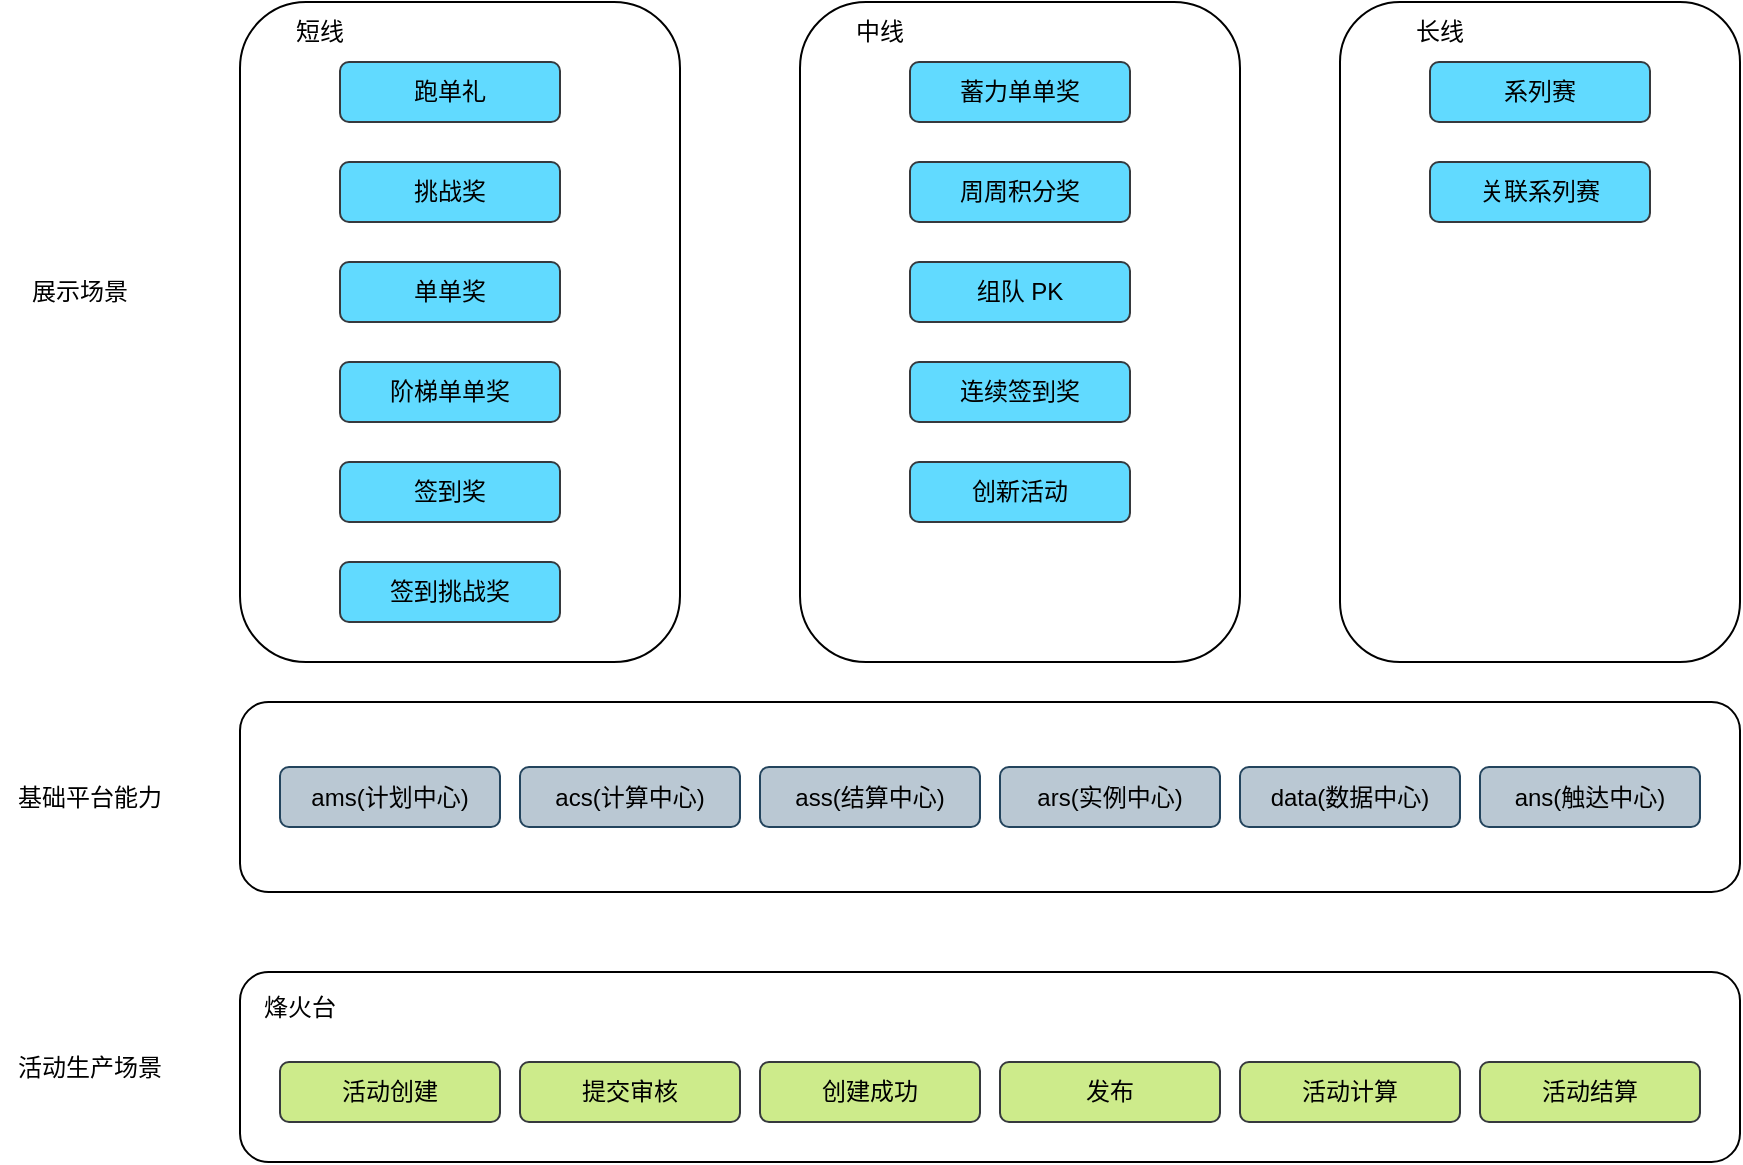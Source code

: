 <mxfile version="22.1.16" type="github">
  <diagram id="8YFWgbgVcO6-vwJ8IvwV" name="第 1 页">
    <mxGraphModel dx="1642" dy="704" grid="1" gridSize="10" guides="1" tooltips="1" connect="1" arrows="1" fold="1" page="0" pageScale="1" pageWidth="827" pageHeight="1169" math="0" shadow="0">
      <root>
        <mxCell id="0" />
        <mxCell id="1" parent="0" />
        <mxCell id="nUZS-_edcsPRgrgGCuFx-1" value="" style="rounded=1;whiteSpace=wrap;html=1;" parent="1" vertex="1">
          <mxGeometry x="50" y="70" width="220" height="330" as="geometry" />
        </mxCell>
        <mxCell id="hgzIw1-CkxO_cI2bNOXv-1" value="" style="rounded=1;whiteSpace=wrap;html=1;" vertex="1" parent="1">
          <mxGeometry x="330" y="70" width="220" height="330" as="geometry" />
        </mxCell>
        <mxCell id="hgzIw1-CkxO_cI2bNOXv-2" value="" style="rounded=1;whiteSpace=wrap;html=1;" vertex="1" parent="1">
          <mxGeometry x="600" y="70" width="200" height="330" as="geometry" />
        </mxCell>
        <mxCell id="hgzIw1-CkxO_cI2bNOXv-3" value="短线" style="text;html=1;strokeColor=none;fillColor=none;align=center;verticalAlign=middle;whiteSpace=wrap;rounded=0;" vertex="1" parent="1">
          <mxGeometry x="60" y="70" width="60" height="30" as="geometry" />
        </mxCell>
        <mxCell id="hgzIw1-CkxO_cI2bNOXv-4" value="中线" style="text;html=1;strokeColor=none;fillColor=none;align=center;verticalAlign=middle;whiteSpace=wrap;rounded=0;" vertex="1" parent="1">
          <mxGeometry x="340" y="70" width="60" height="30" as="geometry" />
        </mxCell>
        <mxCell id="hgzIw1-CkxO_cI2bNOXv-5" value="长线" style="text;html=1;strokeColor=none;fillColor=none;align=center;verticalAlign=middle;whiteSpace=wrap;rounded=0;" vertex="1" parent="1">
          <mxGeometry x="620" y="70" width="60" height="30" as="geometry" />
        </mxCell>
        <mxCell id="hgzIw1-CkxO_cI2bNOXv-6" value="展示场景" style="text;html=1;strokeColor=none;fillColor=none;align=center;verticalAlign=middle;whiteSpace=wrap;rounded=0;" vertex="1" parent="1">
          <mxGeometry x="-60" y="200" width="60" height="30" as="geometry" />
        </mxCell>
        <mxCell id="hgzIw1-CkxO_cI2bNOXv-7" value="基础平台能力" style="text;html=1;strokeColor=none;fillColor=none;align=center;verticalAlign=middle;whiteSpace=wrap;rounded=0;" vertex="1" parent="1">
          <mxGeometry x="-70" y="452.5" width="90" height="30" as="geometry" />
        </mxCell>
        <mxCell id="hgzIw1-CkxO_cI2bNOXv-8" value="" style="rounded=1;whiteSpace=wrap;html=1;" vertex="1" parent="1">
          <mxGeometry x="50" y="420" width="750" height="95" as="geometry" />
        </mxCell>
        <mxCell id="hgzIw1-CkxO_cI2bNOXv-12" value="跑单礼" style="rounded=1;whiteSpace=wrap;html=1;fillColor=#61DAFF;strokeColor=#36393d;" vertex="1" parent="1">
          <mxGeometry x="100" y="100" width="110" height="30" as="geometry" />
        </mxCell>
        <mxCell id="hgzIw1-CkxO_cI2bNOXv-13" value="挑战奖" style="rounded=1;whiteSpace=wrap;html=1;fillColor=#61DAFF;strokeColor=#36393d;" vertex="1" parent="1">
          <mxGeometry x="100" y="150" width="110" height="30" as="geometry" />
        </mxCell>
        <mxCell id="hgzIw1-CkxO_cI2bNOXv-14" value="单单奖" style="rounded=1;whiteSpace=wrap;html=1;fillColor=#61DAFF;strokeColor=#36393d;" vertex="1" parent="1">
          <mxGeometry x="100" y="200" width="110" height="30" as="geometry" />
        </mxCell>
        <mxCell id="hgzIw1-CkxO_cI2bNOXv-15" value="阶梯单单奖" style="rounded=1;whiteSpace=wrap;html=1;fillColor=#61DAFF;strokeColor=#36393d;" vertex="1" parent="1">
          <mxGeometry x="100" y="250" width="110" height="30" as="geometry" />
        </mxCell>
        <mxCell id="hgzIw1-CkxO_cI2bNOXv-16" value="签到奖" style="rounded=1;whiteSpace=wrap;html=1;fillColor=#61DAFF;strokeColor=#36393d;" vertex="1" parent="1">
          <mxGeometry x="100" y="300" width="110" height="30" as="geometry" />
        </mxCell>
        <mxCell id="hgzIw1-CkxO_cI2bNOXv-17" value="签到挑战奖" style="rounded=1;whiteSpace=wrap;html=1;fillColor=#61DAFF;strokeColor=#36393d;" vertex="1" parent="1">
          <mxGeometry x="100" y="350" width="110" height="30" as="geometry" />
        </mxCell>
        <mxCell id="hgzIw1-CkxO_cI2bNOXv-20" value="蓄力单单奖" style="rounded=1;whiteSpace=wrap;html=1;fillColor=#61DAFF;strokeColor=#36393d;" vertex="1" parent="1">
          <mxGeometry x="385" y="100" width="110" height="30" as="geometry" />
        </mxCell>
        <mxCell id="hgzIw1-CkxO_cI2bNOXv-21" value="周周积分奖" style="rounded=1;whiteSpace=wrap;html=1;fillColor=#61DAFF;strokeColor=#36393d;" vertex="1" parent="1">
          <mxGeometry x="385" y="150" width="110" height="30" as="geometry" />
        </mxCell>
        <mxCell id="hgzIw1-CkxO_cI2bNOXv-22" value="组队 PK" style="rounded=1;whiteSpace=wrap;html=1;fillColor=#61DAFF;strokeColor=#36393d;" vertex="1" parent="1">
          <mxGeometry x="385" y="200" width="110" height="30" as="geometry" />
        </mxCell>
        <mxCell id="hgzIw1-CkxO_cI2bNOXv-23" value="连续签到奖" style="rounded=1;whiteSpace=wrap;html=1;fillColor=#61DAFF;strokeColor=#36393d;" vertex="1" parent="1">
          <mxGeometry x="385" y="250" width="110" height="30" as="geometry" />
        </mxCell>
        <mxCell id="hgzIw1-CkxO_cI2bNOXv-24" value="创新活动" style="rounded=1;whiteSpace=wrap;html=1;fillColor=#61DAFF;strokeColor=#36393d;" vertex="1" parent="1">
          <mxGeometry x="385" y="300" width="110" height="30" as="geometry" />
        </mxCell>
        <mxCell id="hgzIw1-CkxO_cI2bNOXv-26" value="系列赛" style="rounded=1;whiteSpace=wrap;html=1;fillColor=#61DAFF;strokeColor=#36393d;" vertex="1" parent="1">
          <mxGeometry x="645" y="100" width="110" height="30" as="geometry" />
        </mxCell>
        <mxCell id="hgzIw1-CkxO_cI2bNOXv-27" value="关联系列赛" style="rounded=1;whiteSpace=wrap;html=1;fillColor=#61DAFF;strokeColor=#36393d;" vertex="1" parent="1">
          <mxGeometry x="645" y="150" width="110" height="30" as="geometry" />
        </mxCell>
        <mxCell id="hgzIw1-CkxO_cI2bNOXv-28" value="活动生产场景" style="text;html=1;strokeColor=none;fillColor=none;align=center;verticalAlign=middle;whiteSpace=wrap;rounded=0;" vertex="1" parent="1">
          <mxGeometry x="-70" y="587.5" width="90" height="30" as="geometry" />
        </mxCell>
        <mxCell id="hgzIw1-CkxO_cI2bNOXv-29" value="" style="rounded=1;whiteSpace=wrap;html=1;" vertex="1" parent="1">
          <mxGeometry x="50" y="555" width="750" height="95" as="geometry" />
        </mxCell>
        <mxCell id="hgzIw1-CkxO_cI2bNOXv-30" value="烽火台" style="text;html=1;strokeColor=none;fillColor=none;align=center;verticalAlign=middle;whiteSpace=wrap;rounded=0;" vertex="1" parent="1">
          <mxGeometry x="50" y="557.5" width="60" height="30" as="geometry" />
        </mxCell>
        <mxCell id="hgzIw1-CkxO_cI2bNOXv-31" value="ams(计划中心)" style="rounded=1;whiteSpace=wrap;html=1;fillColor=#bac8d3;strokeColor=#23445d;" vertex="1" parent="1">
          <mxGeometry x="70" y="452.5" width="110" height="30" as="geometry" />
        </mxCell>
        <mxCell id="hgzIw1-CkxO_cI2bNOXv-32" value="acs(计算中心)" style="rounded=1;whiteSpace=wrap;html=1;fillColor=#bac8d3;strokeColor=#23445d;" vertex="1" parent="1">
          <mxGeometry x="190" y="452.5" width="110" height="30" as="geometry" />
        </mxCell>
        <mxCell id="hgzIw1-CkxO_cI2bNOXv-33" value="ass(结算中心)" style="rounded=1;whiteSpace=wrap;html=1;fillColor=#bac8d3;strokeColor=#23445d;" vertex="1" parent="1">
          <mxGeometry x="310" y="452.5" width="110" height="30" as="geometry" />
        </mxCell>
        <mxCell id="hgzIw1-CkxO_cI2bNOXv-34" value="ars(实例中心)" style="rounded=1;whiteSpace=wrap;html=1;fillColor=#bac8d3;strokeColor=#23445d;" vertex="1" parent="1">
          <mxGeometry x="430" y="452.5" width="110" height="30" as="geometry" />
        </mxCell>
        <mxCell id="hgzIw1-CkxO_cI2bNOXv-35" value="data(数据中心)" style="rounded=1;whiteSpace=wrap;html=1;fillColor=#bac8d3;strokeColor=#23445d;" vertex="1" parent="1">
          <mxGeometry x="550" y="452.5" width="110" height="30" as="geometry" />
        </mxCell>
        <mxCell id="hgzIw1-CkxO_cI2bNOXv-36" value="ans(触达中心)" style="rounded=1;whiteSpace=wrap;html=1;fillColor=#bac8d3;strokeColor=#23445d;" vertex="1" parent="1">
          <mxGeometry x="670" y="452.5" width="110" height="30" as="geometry" />
        </mxCell>
        <mxCell id="hgzIw1-CkxO_cI2bNOXv-37" value="活动创建" style="rounded=1;whiteSpace=wrap;html=1;fillColor=#cdeb8b;strokeColor=#36393d;" vertex="1" parent="1">
          <mxGeometry x="70" y="600" width="110" height="30" as="geometry" />
        </mxCell>
        <mxCell id="hgzIw1-CkxO_cI2bNOXv-38" value="提交审核" style="rounded=1;whiteSpace=wrap;html=1;fillColor=#cdeb8b;strokeColor=#36393d;" vertex="1" parent="1">
          <mxGeometry x="190" y="600" width="110" height="30" as="geometry" />
        </mxCell>
        <mxCell id="hgzIw1-CkxO_cI2bNOXv-39" value="创建成功" style="rounded=1;whiteSpace=wrap;html=1;fillColor=#cdeb8b;strokeColor=#36393d;" vertex="1" parent="1">
          <mxGeometry x="310" y="600" width="110" height="30" as="geometry" />
        </mxCell>
        <mxCell id="hgzIw1-CkxO_cI2bNOXv-40" value="发布" style="rounded=1;whiteSpace=wrap;html=1;fillColor=#cdeb8b;strokeColor=#36393d;" vertex="1" parent="1">
          <mxGeometry x="430" y="600" width="110" height="30" as="geometry" />
        </mxCell>
        <mxCell id="hgzIw1-CkxO_cI2bNOXv-41" value="活动计算" style="rounded=1;whiteSpace=wrap;html=1;fillColor=#cdeb8b;strokeColor=#36393d;" vertex="1" parent="1">
          <mxGeometry x="550" y="600" width="110" height="30" as="geometry" />
        </mxCell>
        <mxCell id="hgzIw1-CkxO_cI2bNOXv-43" value="活动结算" style="rounded=1;whiteSpace=wrap;html=1;fillColor=#cdeb8b;strokeColor=#36393d;" vertex="1" parent="1">
          <mxGeometry x="670" y="600" width="110" height="30" as="geometry" />
        </mxCell>
      </root>
    </mxGraphModel>
  </diagram>
</mxfile>
